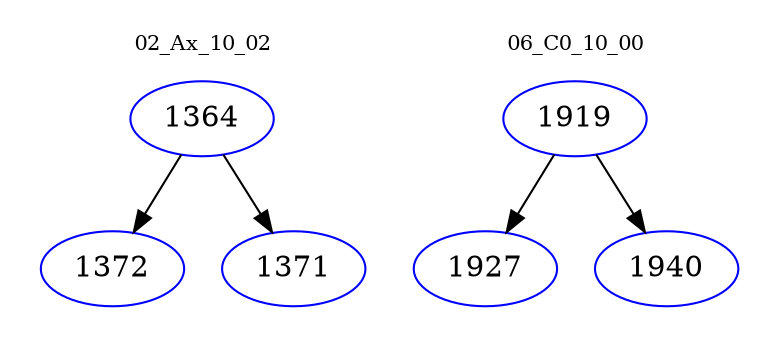 digraph{
subgraph cluster_0 {
color = white
label = "02_Ax_10_02";
fontsize=10;
T0_1364 [label="1364", color="blue"]
T0_1364 -> T0_1372 [color="black"]
T0_1372 [label="1372", color="blue"]
T0_1364 -> T0_1371 [color="black"]
T0_1371 [label="1371", color="blue"]
}
subgraph cluster_1 {
color = white
label = "06_C0_10_00";
fontsize=10;
T1_1919 [label="1919", color="blue"]
T1_1919 -> T1_1927 [color="black"]
T1_1927 [label="1927", color="blue"]
T1_1919 -> T1_1940 [color="black"]
T1_1940 [label="1940", color="blue"]
}
}
